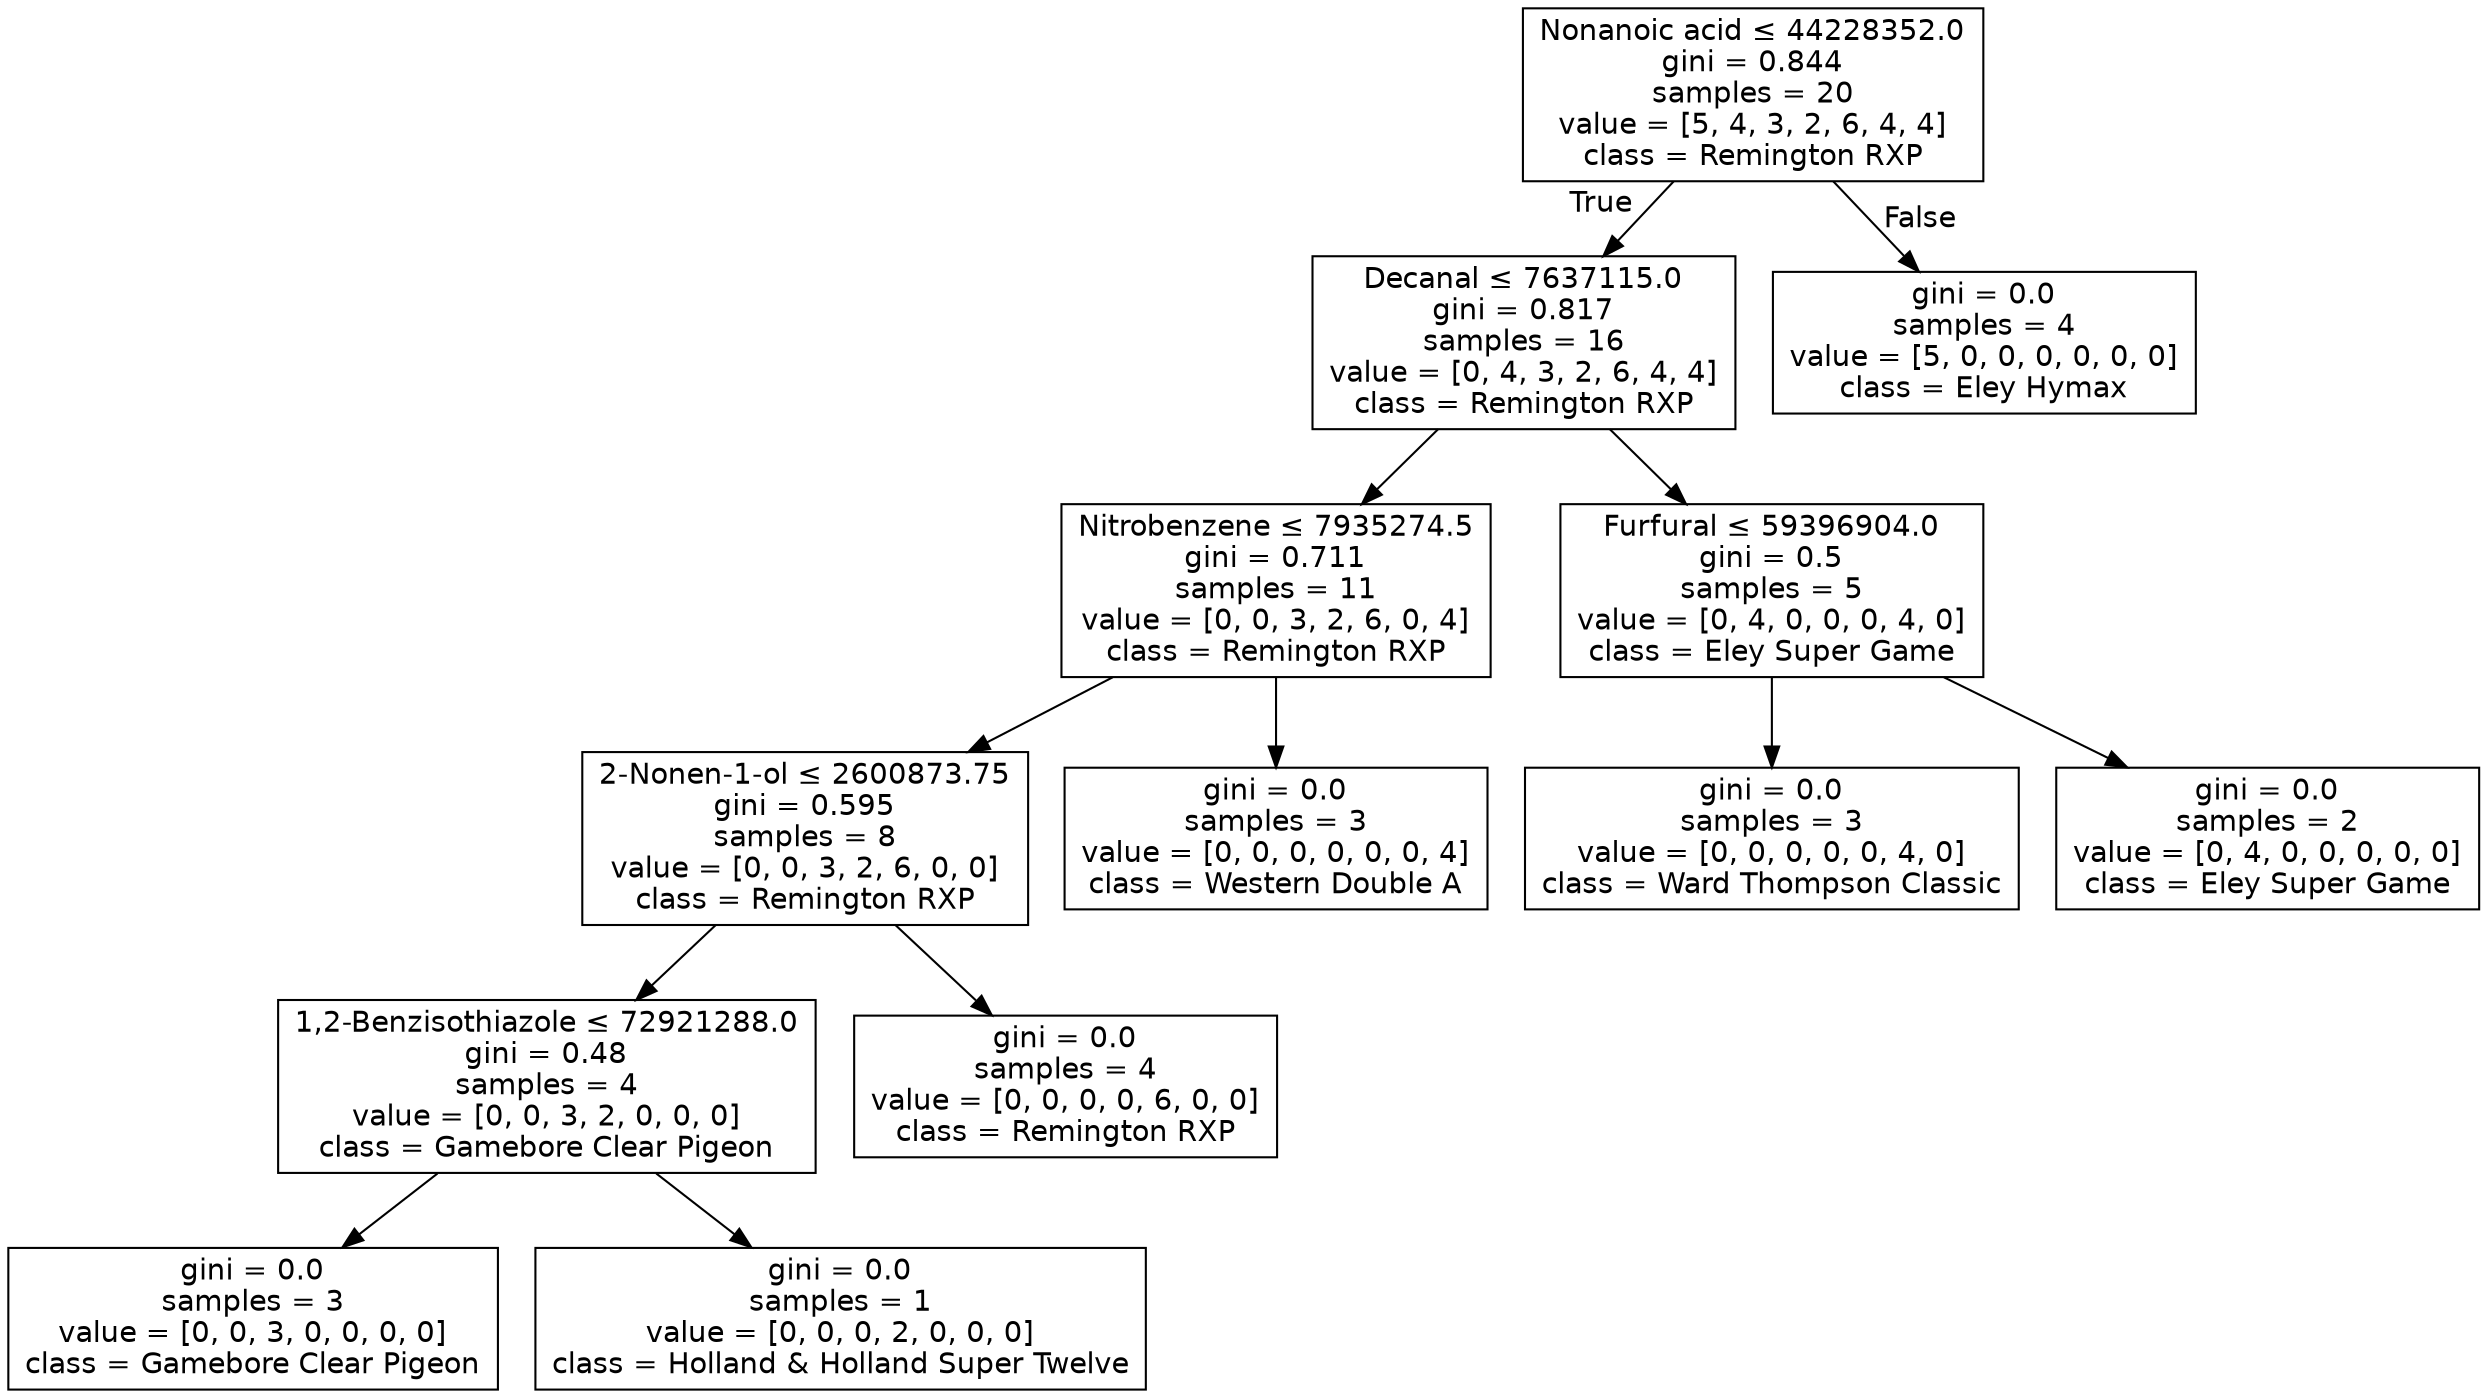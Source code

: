 digraph Tree {
node [shape=box, fontname="helvetica"] ;
edge [fontname="helvetica"] ;
0 [label=<Nonanoic acid &le; 44228352.0<br/>gini = 0.844<br/>samples = 20<br/>value = [5, 4, 3, 2, 6, 4, 4]<br/>class = Remington RXP>] ;
1 [label=<Decanal &le; 7637115.0<br/>gini = 0.817<br/>samples = 16<br/>value = [0, 4, 3, 2, 6, 4, 4]<br/>class = Remington RXP>] ;
0 -> 1 [labeldistance=2.5, labelangle=45, headlabel="True"] ;
2 [label=<Nitrobenzene &le; 7935274.5<br/>gini = 0.711<br/>samples = 11<br/>value = [0, 0, 3, 2, 6, 0, 4]<br/>class = Remington RXP>] ;
1 -> 2 ;
3 [label=<2-Nonen-1-ol &le; 2600873.75<br/>gini = 0.595<br/>samples = 8<br/>value = [0, 0, 3, 2, 6, 0, 0]<br/>class = Remington RXP>] ;
2 -> 3 ;
4 [label=<1,2-Benzisothiazole &le; 72921288.0<br/>gini = 0.48<br/>samples = 4<br/>value = [0, 0, 3, 2, 0, 0, 0]<br/>class = Gamebore Clear Pigeon>] ;
3 -> 4 ;
5 [label=<gini = 0.0<br/>samples = 3<br/>value = [0, 0, 3, 0, 0, 0, 0]<br/>class = Gamebore Clear Pigeon>] ;
4 -> 5 ;
6 [label=<gini = 0.0<br/>samples = 1<br/>value = [0, 0, 0, 2, 0, 0, 0]<br/>class = Holland &amp; Holland Super Twelve>] ;
4 -> 6 ;
7 [label=<gini = 0.0<br/>samples = 4<br/>value = [0, 0, 0, 0, 6, 0, 0]<br/>class = Remington RXP>] ;
3 -> 7 ;
8 [label=<gini = 0.0<br/>samples = 3<br/>value = [0, 0, 0, 0, 0, 0, 4]<br/>class = Western Double A>] ;
2 -> 8 ;
9 [label=<Furfural &le; 59396904.0<br/>gini = 0.5<br/>samples = 5<br/>value = [0, 4, 0, 0, 0, 4, 0]<br/>class = Eley Super Game>] ;
1 -> 9 ;
10 [label=<gini = 0.0<br/>samples = 3<br/>value = [0, 0, 0, 0, 0, 4, 0]<br/>class = Ward Thompson Classic>] ;
9 -> 10 ;
11 [label=<gini = 0.0<br/>samples = 2<br/>value = [0, 4, 0, 0, 0, 0, 0]<br/>class = Eley Super Game>] ;
9 -> 11 ;
12 [label=<gini = 0.0<br/>samples = 4<br/>value = [5, 0, 0, 0, 0, 0, 0]<br/>class = Eley Hymax>] ;
0 -> 12 [labeldistance=2.5, labelangle=-45, headlabel="False"] ;
}
